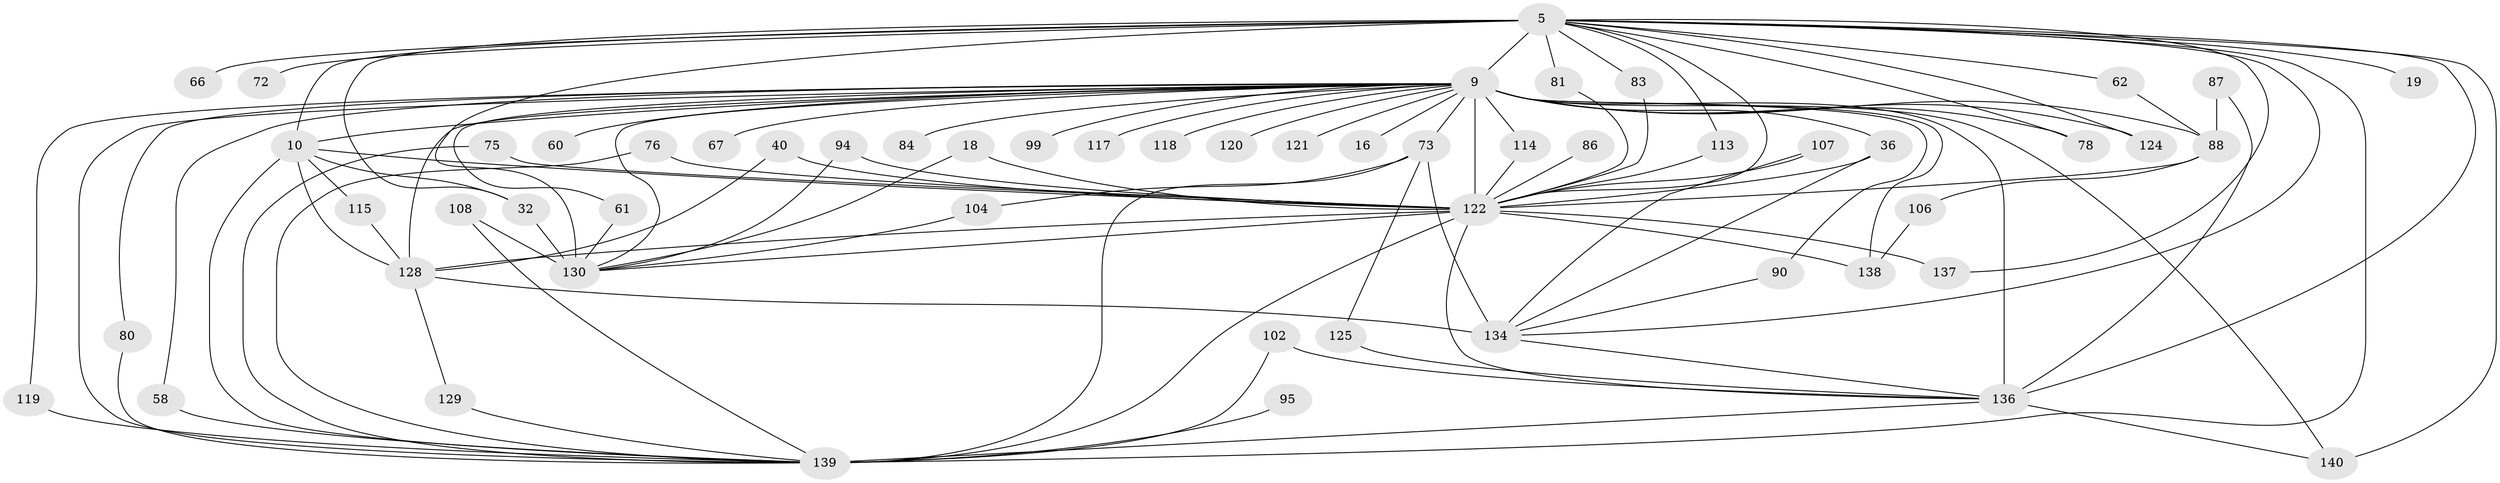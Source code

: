 // original degree distribution, {25: 0.014285714285714285, 15: 0.007142857142857143, 20: 0.007142857142857143, 29: 0.014285714285714285, 26: 0.007142857142857143, 19: 0.007142857142857143, 24: 0.007142857142857143, 12: 0.007142857142857143, 4: 0.08571428571428572, 6: 0.02142857142857143, 8: 0.02142857142857143, 3: 0.18571428571428572, 2: 0.5285714285714286, 7: 0.02142857142857143, 5: 0.05714285714285714, 9: 0.007142857142857143}
// Generated by graph-tools (version 1.1) at 2025/48/03/04/25 21:48:12]
// undirected, 56 vertices, 107 edges
graph export_dot {
graph [start="1"]
  node [color=gray90,style=filled];
  5 [super="+1"];
  9 [super="+8+7"];
  10 [super="+2"];
  16;
  18;
  19;
  32 [super="+22"];
  36;
  40;
  58;
  60;
  61;
  62;
  66;
  67;
  72;
  73 [super="+31"];
  75;
  76;
  78;
  80;
  81;
  83;
  84;
  86;
  87;
  88 [super="+71+59"];
  90;
  94;
  95;
  99;
  102;
  104;
  106;
  107;
  108;
  113 [super="+68"];
  114 [super="+89"];
  115;
  117;
  118;
  119;
  120;
  121;
  122 [super="+110+116+92+105"];
  124;
  125;
  128 [super="+101+111"];
  129;
  130 [super="+33+37+100"];
  134 [super="+97+77+127"];
  136 [super="+34+46+112+131+133+42"];
  137;
  138 [super="+55+51"];
  139 [super="+30+57+126+135+132"];
  140 [super="+11+109"];
  5 -- 9 [weight=8];
  5 -- 10 [weight=4];
  5 -- 19 [weight=2];
  5 -- 66 [weight=2];
  5 -- 72 [weight=2];
  5 -- 83;
  5 -- 137;
  5 -- 130 [weight=7];
  5 -- 78;
  5 -- 81;
  5 -- 32;
  5 -- 124;
  5 -- 62;
  5 -- 140;
  5 -- 113;
  5 -- 139 [weight=6];
  5 -- 122 [weight=6];
  5 -- 134;
  5 -- 136;
  9 -- 10 [weight=8];
  9 -- 16 [weight=2];
  9 -- 61;
  9 -- 88 [weight=4];
  9 -- 114 [weight=3];
  9 -- 117 [weight=2];
  9 -- 121 [weight=2];
  9 -- 124;
  9 -- 128 [weight=5];
  9 -- 84 [weight=2];
  9 -- 99 [weight=2];
  9 -- 36;
  9 -- 122 [weight=20];
  9 -- 119;
  9 -- 58;
  9 -- 60 [weight=2];
  9 -- 138 [weight=4];
  9 -- 140 [weight=2];
  9 -- 67 [weight=2];
  9 -- 73 [weight=2];
  9 -- 78;
  9 -- 80;
  9 -- 90;
  9 -- 118;
  9 -- 120 [weight=2];
  9 -- 136 [weight=7];
  9 -- 139 [weight=2];
  9 -- 130 [weight=2];
  10 -- 115;
  10 -- 139 [weight=4];
  10 -- 128;
  10 -- 122 [weight=6];
  10 -- 32;
  18 -- 130;
  18 -- 122;
  32 -- 130 [weight=2];
  36 -- 134;
  36 -- 122;
  40 -- 128;
  40 -- 122;
  58 -- 139;
  61 -- 130;
  62 -- 88;
  73 -- 104;
  73 -- 125;
  73 -- 134 [weight=3];
  73 -- 139;
  75 -- 139;
  75 -- 122;
  76 -- 139;
  76 -- 122;
  80 -- 139;
  81 -- 122;
  83 -- 122;
  86 -- 122 [weight=2];
  87 -- 136;
  87 -- 88;
  88 -- 106;
  88 -- 122;
  90 -- 134;
  94 -- 130;
  94 -- 122;
  95 -- 139 [weight=2];
  102 -- 139;
  102 -- 136 [weight=2];
  104 -- 130;
  106 -- 138;
  107 -- 122;
  107 -- 134;
  108 -- 130;
  108 -- 139;
  113 -- 122 [weight=2];
  114 -- 122;
  115 -- 128;
  119 -- 139;
  122 -- 130 [weight=2];
  122 -- 128;
  122 -- 136 [weight=3];
  122 -- 137;
  122 -- 138;
  122 -- 139 [weight=2];
  125 -- 136;
  128 -- 129;
  128 -- 134 [weight=2];
  129 -- 139;
  134 -- 136;
  136 -- 139;
  136 -- 140;
}
